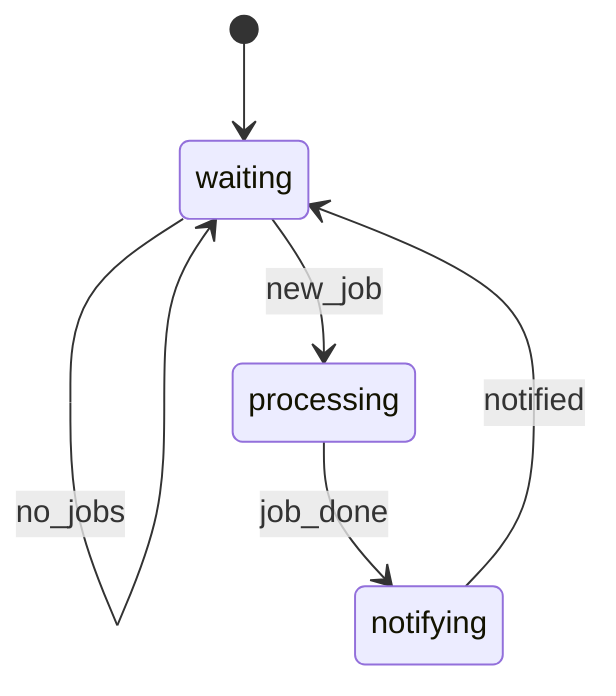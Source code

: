 stateDiagram-v2
    %% Detailed view of MAINPROCESSING

    [*] --> waiting

    %% Internal transitions
    waiting --> waiting : no_jobs
    waiting --> processing : new_job
    processing --> notifying : job_done
    notifying --> waiting : notified

    %% External composites
    state INITIALIZATION
    state COMPLETION

    %% Transitions to other composites